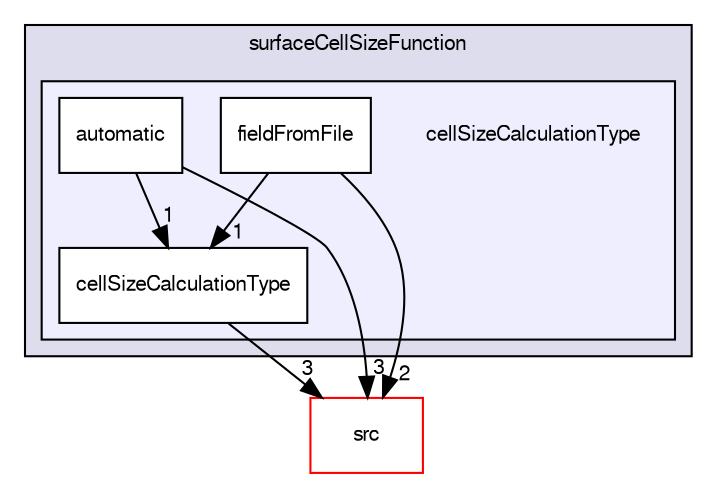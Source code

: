 digraph "applications/utilities/mesh/generation/foamyHexMesh/conformalVoronoiMesh/cellSizeControlSurfaces/surfaceCellSizeFunction/cellSizeCalculationType" {
  bgcolor=transparent;
  compound=true
  node [ fontsize="10", fontname="FreeSans"];
  edge [ labelfontsize="10", labelfontname="FreeSans"];
  subgraph clusterdir_fc62bd3073cdfde4a017d0480d72ac48 {
    graph [ bgcolor="#ddddee", pencolor="black", label="surfaceCellSizeFunction" fontname="FreeSans", fontsize="10", URL="dir_fc62bd3073cdfde4a017d0480d72ac48.html"]
  subgraph clusterdir_cb977a762f37908c5901377382527373 {
    graph [ bgcolor="#eeeeff", pencolor="black", label="" URL="dir_cb977a762f37908c5901377382527373.html"];
    dir_cb977a762f37908c5901377382527373 [shape=plaintext label="cellSizeCalculationType"];
    dir_7b8ba6d33fcb25f17092981cf2838934 [shape=box label="automatic" color="black" fillcolor="white" style="filled" URL="dir_7b8ba6d33fcb25f17092981cf2838934.html"];
    dir_fe0ee93af4ee29b028100c0b82d56c88 [shape=box label="cellSizeCalculationType" color="black" fillcolor="white" style="filled" URL="dir_fe0ee93af4ee29b028100c0b82d56c88.html"];
    dir_1ae311f1a74ee1ef4522c284686da80f [shape=box label="fieldFromFile" color="black" fillcolor="white" style="filled" URL="dir_1ae311f1a74ee1ef4522c284686da80f.html"];
  }
  }
  dir_68267d1309a1af8e8297ef4c3efbcdba [shape=box label="src" color="red" URL="dir_68267d1309a1af8e8297ef4c3efbcdba.html"];
  dir_1ae311f1a74ee1ef4522c284686da80f->dir_68267d1309a1af8e8297ef4c3efbcdba [headlabel="2", labeldistance=1.5 headhref="dir_000372_000577.html"];
  dir_1ae311f1a74ee1ef4522c284686da80f->dir_fe0ee93af4ee29b028100c0b82d56c88 [headlabel="1", labeldistance=1.5 headhref="dir_000372_000371.html"];
  dir_7b8ba6d33fcb25f17092981cf2838934->dir_68267d1309a1af8e8297ef4c3efbcdba [headlabel="3", labeldistance=1.5 headhref="dir_000370_000577.html"];
  dir_7b8ba6d33fcb25f17092981cf2838934->dir_fe0ee93af4ee29b028100c0b82d56c88 [headlabel="1", labeldistance=1.5 headhref="dir_000370_000371.html"];
  dir_fe0ee93af4ee29b028100c0b82d56c88->dir_68267d1309a1af8e8297ef4c3efbcdba [headlabel="3", labeldistance=1.5 headhref="dir_000371_000577.html"];
}
